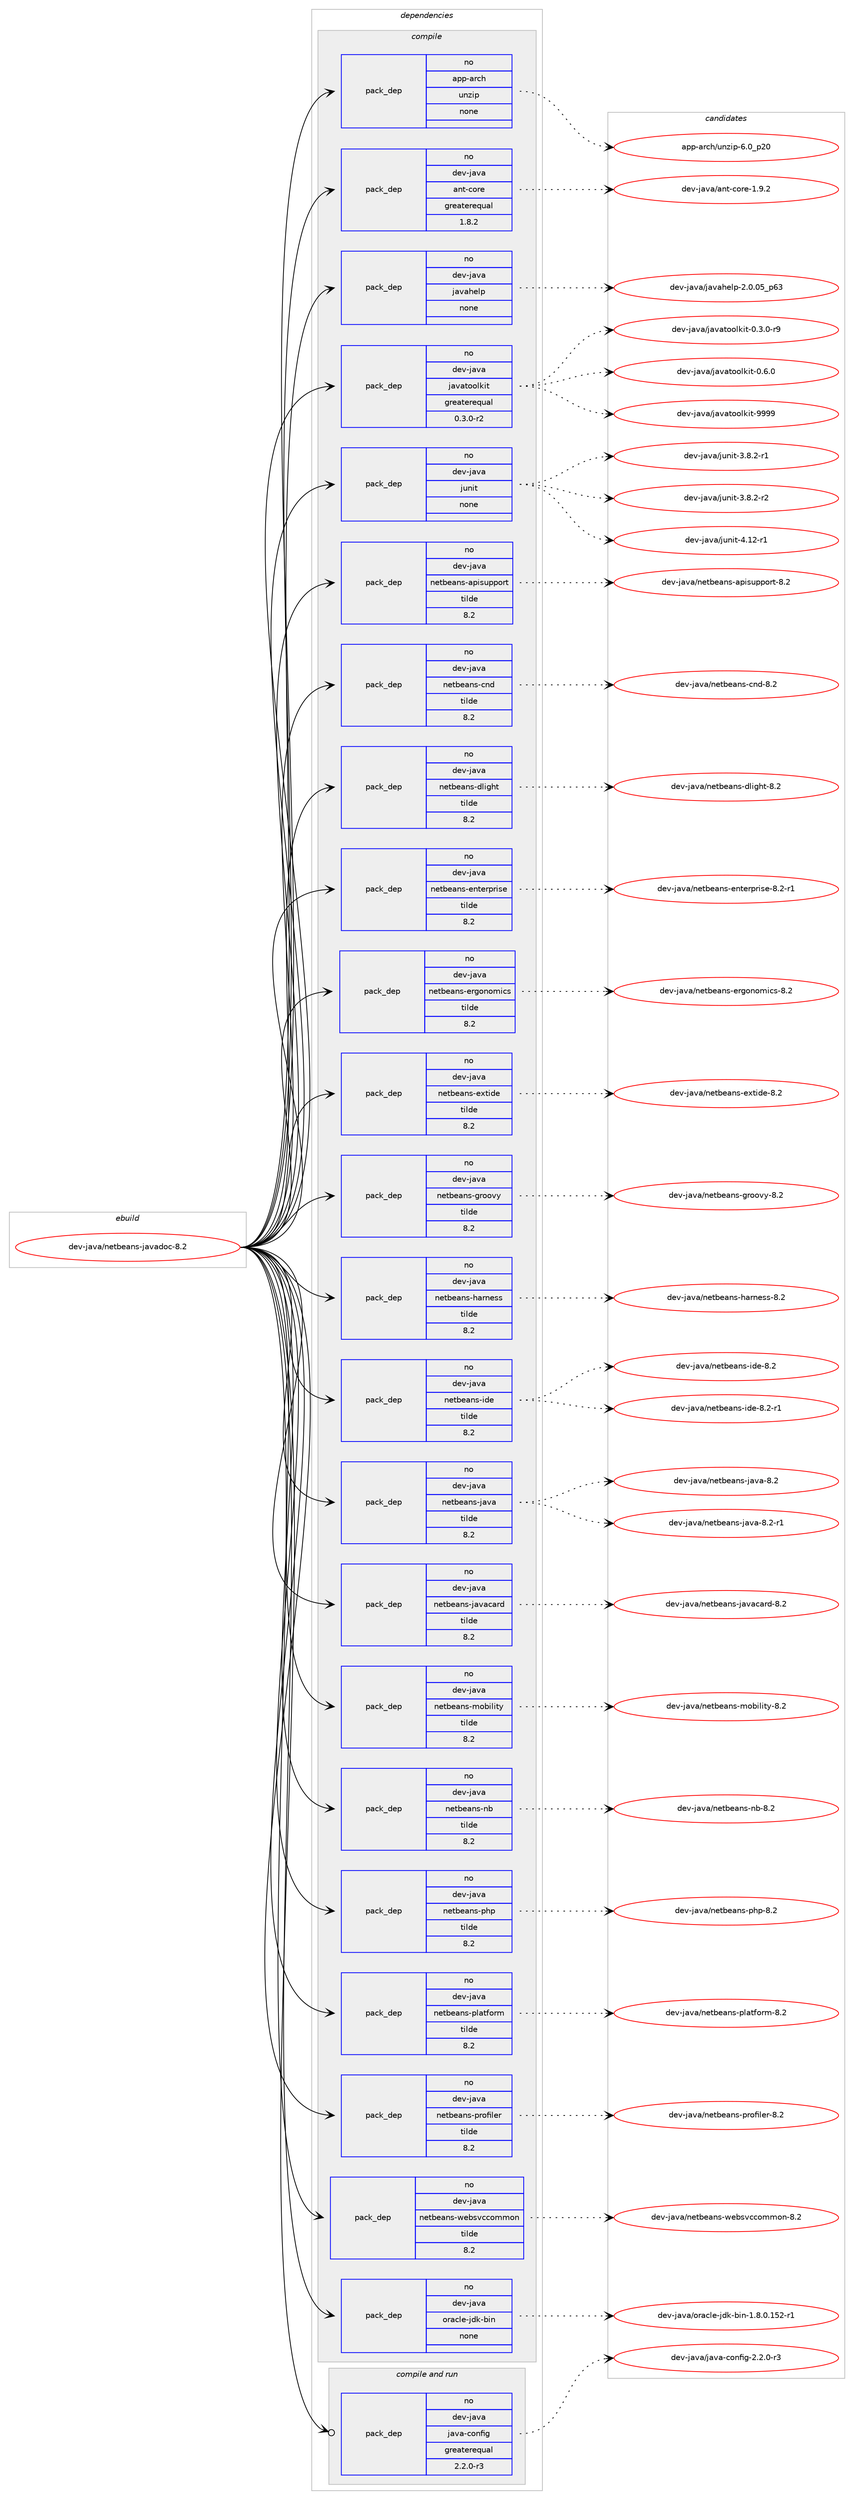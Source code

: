 digraph prolog {

# *************
# Graph options
# *************

newrank=true;
concentrate=true;
compound=true;
graph [rankdir=LR,fontname=Helvetica,fontsize=10,ranksep=1.5];#, ranksep=2.5, nodesep=0.2];
edge  [arrowhead=vee];
node  [fontname=Helvetica,fontsize=10];

# **********
# The ebuild
# **********

subgraph cluster_leftcol {
color=gray;
rank=same;
label=<<i>ebuild</i>>;
id [label="dev-java/netbeans-javadoc-8.2", color=red, width=4, href="../dev-java/netbeans-javadoc-8.2.svg"];
}

# ****************
# The dependencies
# ****************

subgraph cluster_midcol {
color=gray;
label=<<i>dependencies</i>>;
subgraph cluster_compile {
fillcolor="#eeeeee";
style=filled;
label=<<i>compile</i>>;
subgraph pack78277 {
dependency103711 [label=<<TABLE BORDER="0" CELLBORDER="1" CELLSPACING="0" CELLPADDING="4" WIDTH="220"><TR><TD ROWSPAN="6" CELLPADDING="30">pack_dep</TD></TR><TR><TD WIDTH="110">no</TD></TR><TR><TD>app-arch</TD></TR><TR><TD>unzip</TD></TR><TR><TD>none</TD></TR><TR><TD></TD></TR></TABLE>>, shape=none, color=blue];
}
id:e -> dependency103711:w [weight=20,style="solid",arrowhead="vee"];
subgraph pack78278 {
dependency103712 [label=<<TABLE BORDER="0" CELLBORDER="1" CELLSPACING="0" CELLPADDING="4" WIDTH="220"><TR><TD ROWSPAN="6" CELLPADDING="30">pack_dep</TD></TR><TR><TD WIDTH="110">no</TD></TR><TR><TD>dev-java</TD></TR><TR><TD>ant-core</TD></TR><TR><TD>greaterequal</TD></TR><TR><TD>1.8.2</TD></TR></TABLE>>, shape=none, color=blue];
}
id:e -> dependency103712:w [weight=20,style="solid",arrowhead="vee"];
subgraph pack78279 {
dependency103713 [label=<<TABLE BORDER="0" CELLBORDER="1" CELLSPACING="0" CELLPADDING="4" WIDTH="220"><TR><TD ROWSPAN="6" CELLPADDING="30">pack_dep</TD></TR><TR><TD WIDTH="110">no</TD></TR><TR><TD>dev-java</TD></TR><TR><TD>javahelp</TD></TR><TR><TD>none</TD></TR><TR><TD></TD></TR></TABLE>>, shape=none, color=blue];
}
id:e -> dependency103713:w [weight=20,style="solid",arrowhead="vee"];
subgraph pack78280 {
dependency103714 [label=<<TABLE BORDER="0" CELLBORDER="1" CELLSPACING="0" CELLPADDING="4" WIDTH="220"><TR><TD ROWSPAN="6" CELLPADDING="30">pack_dep</TD></TR><TR><TD WIDTH="110">no</TD></TR><TR><TD>dev-java</TD></TR><TR><TD>javatoolkit</TD></TR><TR><TD>greaterequal</TD></TR><TR><TD>0.3.0-r2</TD></TR></TABLE>>, shape=none, color=blue];
}
id:e -> dependency103714:w [weight=20,style="solid",arrowhead="vee"];
subgraph pack78281 {
dependency103715 [label=<<TABLE BORDER="0" CELLBORDER="1" CELLSPACING="0" CELLPADDING="4" WIDTH="220"><TR><TD ROWSPAN="6" CELLPADDING="30">pack_dep</TD></TR><TR><TD WIDTH="110">no</TD></TR><TR><TD>dev-java</TD></TR><TR><TD>junit</TD></TR><TR><TD>none</TD></TR><TR><TD></TD></TR></TABLE>>, shape=none, color=blue];
}
id:e -> dependency103715:w [weight=20,style="solid",arrowhead="vee"];
subgraph pack78282 {
dependency103716 [label=<<TABLE BORDER="0" CELLBORDER="1" CELLSPACING="0" CELLPADDING="4" WIDTH="220"><TR><TD ROWSPAN="6" CELLPADDING="30">pack_dep</TD></TR><TR><TD WIDTH="110">no</TD></TR><TR><TD>dev-java</TD></TR><TR><TD>netbeans-apisupport</TD></TR><TR><TD>tilde</TD></TR><TR><TD>8.2</TD></TR></TABLE>>, shape=none, color=blue];
}
id:e -> dependency103716:w [weight=20,style="solid",arrowhead="vee"];
subgraph pack78283 {
dependency103717 [label=<<TABLE BORDER="0" CELLBORDER="1" CELLSPACING="0" CELLPADDING="4" WIDTH="220"><TR><TD ROWSPAN="6" CELLPADDING="30">pack_dep</TD></TR><TR><TD WIDTH="110">no</TD></TR><TR><TD>dev-java</TD></TR><TR><TD>netbeans-cnd</TD></TR><TR><TD>tilde</TD></TR><TR><TD>8.2</TD></TR></TABLE>>, shape=none, color=blue];
}
id:e -> dependency103717:w [weight=20,style="solid",arrowhead="vee"];
subgraph pack78284 {
dependency103718 [label=<<TABLE BORDER="0" CELLBORDER="1" CELLSPACING="0" CELLPADDING="4" WIDTH="220"><TR><TD ROWSPAN="6" CELLPADDING="30">pack_dep</TD></TR><TR><TD WIDTH="110">no</TD></TR><TR><TD>dev-java</TD></TR><TR><TD>netbeans-dlight</TD></TR><TR><TD>tilde</TD></TR><TR><TD>8.2</TD></TR></TABLE>>, shape=none, color=blue];
}
id:e -> dependency103718:w [weight=20,style="solid",arrowhead="vee"];
subgraph pack78285 {
dependency103719 [label=<<TABLE BORDER="0" CELLBORDER="1" CELLSPACING="0" CELLPADDING="4" WIDTH="220"><TR><TD ROWSPAN="6" CELLPADDING="30">pack_dep</TD></TR><TR><TD WIDTH="110">no</TD></TR><TR><TD>dev-java</TD></TR><TR><TD>netbeans-enterprise</TD></TR><TR><TD>tilde</TD></TR><TR><TD>8.2</TD></TR></TABLE>>, shape=none, color=blue];
}
id:e -> dependency103719:w [weight=20,style="solid",arrowhead="vee"];
subgraph pack78286 {
dependency103720 [label=<<TABLE BORDER="0" CELLBORDER="1" CELLSPACING="0" CELLPADDING="4" WIDTH="220"><TR><TD ROWSPAN="6" CELLPADDING="30">pack_dep</TD></TR><TR><TD WIDTH="110">no</TD></TR><TR><TD>dev-java</TD></TR><TR><TD>netbeans-ergonomics</TD></TR><TR><TD>tilde</TD></TR><TR><TD>8.2</TD></TR></TABLE>>, shape=none, color=blue];
}
id:e -> dependency103720:w [weight=20,style="solid",arrowhead="vee"];
subgraph pack78287 {
dependency103721 [label=<<TABLE BORDER="0" CELLBORDER="1" CELLSPACING="0" CELLPADDING="4" WIDTH="220"><TR><TD ROWSPAN="6" CELLPADDING="30">pack_dep</TD></TR><TR><TD WIDTH="110">no</TD></TR><TR><TD>dev-java</TD></TR><TR><TD>netbeans-extide</TD></TR><TR><TD>tilde</TD></TR><TR><TD>8.2</TD></TR></TABLE>>, shape=none, color=blue];
}
id:e -> dependency103721:w [weight=20,style="solid",arrowhead="vee"];
subgraph pack78288 {
dependency103722 [label=<<TABLE BORDER="0" CELLBORDER="1" CELLSPACING="0" CELLPADDING="4" WIDTH="220"><TR><TD ROWSPAN="6" CELLPADDING="30">pack_dep</TD></TR><TR><TD WIDTH="110">no</TD></TR><TR><TD>dev-java</TD></TR><TR><TD>netbeans-groovy</TD></TR><TR><TD>tilde</TD></TR><TR><TD>8.2</TD></TR></TABLE>>, shape=none, color=blue];
}
id:e -> dependency103722:w [weight=20,style="solid",arrowhead="vee"];
subgraph pack78289 {
dependency103723 [label=<<TABLE BORDER="0" CELLBORDER="1" CELLSPACING="0" CELLPADDING="4" WIDTH="220"><TR><TD ROWSPAN="6" CELLPADDING="30">pack_dep</TD></TR><TR><TD WIDTH="110">no</TD></TR><TR><TD>dev-java</TD></TR><TR><TD>netbeans-harness</TD></TR><TR><TD>tilde</TD></TR><TR><TD>8.2</TD></TR></TABLE>>, shape=none, color=blue];
}
id:e -> dependency103723:w [weight=20,style="solid",arrowhead="vee"];
subgraph pack78290 {
dependency103724 [label=<<TABLE BORDER="0" CELLBORDER="1" CELLSPACING="0" CELLPADDING="4" WIDTH="220"><TR><TD ROWSPAN="6" CELLPADDING="30">pack_dep</TD></TR><TR><TD WIDTH="110">no</TD></TR><TR><TD>dev-java</TD></TR><TR><TD>netbeans-ide</TD></TR><TR><TD>tilde</TD></TR><TR><TD>8.2</TD></TR></TABLE>>, shape=none, color=blue];
}
id:e -> dependency103724:w [weight=20,style="solid",arrowhead="vee"];
subgraph pack78291 {
dependency103725 [label=<<TABLE BORDER="0" CELLBORDER="1" CELLSPACING="0" CELLPADDING="4" WIDTH="220"><TR><TD ROWSPAN="6" CELLPADDING="30">pack_dep</TD></TR><TR><TD WIDTH="110">no</TD></TR><TR><TD>dev-java</TD></TR><TR><TD>netbeans-java</TD></TR><TR><TD>tilde</TD></TR><TR><TD>8.2</TD></TR></TABLE>>, shape=none, color=blue];
}
id:e -> dependency103725:w [weight=20,style="solid",arrowhead="vee"];
subgraph pack78292 {
dependency103726 [label=<<TABLE BORDER="0" CELLBORDER="1" CELLSPACING="0" CELLPADDING="4" WIDTH="220"><TR><TD ROWSPAN="6" CELLPADDING="30">pack_dep</TD></TR><TR><TD WIDTH="110">no</TD></TR><TR><TD>dev-java</TD></TR><TR><TD>netbeans-javacard</TD></TR><TR><TD>tilde</TD></TR><TR><TD>8.2</TD></TR></TABLE>>, shape=none, color=blue];
}
id:e -> dependency103726:w [weight=20,style="solid",arrowhead="vee"];
subgraph pack78293 {
dependency103727 [label=<<TABLE BORDER="0" CELLBORDER="1" CELLSPACING="0" CELLPADDING="4" WIDTH="220"><TR><TD ROWSPAN="6" CELLPADDING="30">pack_dep</TD></TR><TR><TD WIDTH="110">no</TD></TR><TR><TD>dev-java</TD></TR><TR><TD>netbeans-mobility</TD></TR><TR><TD>tilde</TD></TR><TR><TD>8.2</TD></TR></TABLE>>, shape=none, color=blue];
}
id:e -> dependency103727:w [weight=20,style="solid",arrowhead="vee"];
subgraph pack78294 {
dependency103728 [label=<<TABLE BORDER="0" CELLBORDER="1" CELLSPACING="0" CELLPADDING="4" WIDTH="220"><TR><TD ROWSPAN="6" CELLPADDING="30">pack_dep</TD></TR><TR><TD WIDTH="110">no</TD></TR><TR><TD>dev-java</TD></TR><TR><TD>netbeans-nb</TD></TR><TR><TD>tilde</TD></TR><TR><TD>8.2</TD></TR></TABLE>>, shape=none, color=blue];
}
id:e -> dependency103728:w [weight=20,style="solid",arrowhead="vee"];
subgraph pack78295 {
dependency103729 [label=<<TABLE BORDER="0" CELLBORDER="1" CELLSPACING="0" CELLPADDING="4" WIDTH="220"><TR><TD ROWSPAN="6" CELLPADDING="30">pack_dep</TD></TR><TR><TD WIDTH="110">no</TD></TR><TR><TD>dev-java</TD></TR><TR><TD>netbeans-php</TD></TR><TR><TD>tilde</TD></TR><TR><TD>8.2</TD></TR></TABLE>>, shape=none, color=blue];
}
id:e -> dependency103729:w [weight=20,style="solid",arrowhead="vee"];
subgraph pack78296 {
dependency103730 [label=<<TABLE BORDER="0" CELLBORDER="1" CELLSPACING="0" CELLPADDING="4" WIDTH="220"><TR><TD ROWSPAN="6" CELLPADDING="30">pack_dep</TD></TR><TR><TD WIDTH="110">no</TD></TR><TR><TD>dev-java</TD></TR><TR><TD>netbeans-platform</TD></TR><TR><TD>tilde</TD></TR><TR><TD>8.2</TD></TR></TABLE>>, shape=none, color=blue];
}
id:e -> dependency103730:w [weight=20,style="solid",arrowhead="vee"];
subgraph pack78297 {
dependency103731 [label=<<TABLE BORDER="0" CELLBORDER="1" CELLSPACING="0" CELLPADDING="4" WIDTH="220"><TR><TD ROWSPAN="6" CELLPADDING="30">pack_dep</TD></TR><TR><TD WIDTH="110">no</TD></TR><TR><TD>dev-java</TD></TR><TR><TD>netbeans-profiler</TD></TR><TR><TD>tilde</TD></TR><TR><TD>8.2</TD></TR></TABLE>>, shape=none, color=blue];
}
id:e -> dependency103731:w [weight=20,style="solid",arrowhead="vee"];
subgraph pack78298 {
dependency103732 [label=<<TABLE BORDER="0" CELLBORDER="1" CELLSPACING="0" CELLPADDING="4" WIDTH="220"><TR><TD ROWSPAN="6" CELLPADDING="30">pack_dep</TD></TR><TR><TD WIDTH="110">no</TD></TR><TR><TD>dev-java</TD></TR><TR><TD>netbeans-websvccommon</TD></TR><TR><TD>tilde</TD></TR><TR><TD>8.2</TD></TR></TABLE>>, shape=none, color=blue];
}
id:e -> dependency103732:w [weight=20,style="solid",arrowhead="vee"];
subgraph pack78299 {
dependency103733 [label=<<TABLE BORDER="0" CELLBORDER="1" CELLSPACING="0" CELLPADDING="4" WIDTH="220"><TR><TD ROWSPAN="6" CELLPADDING="30">pack_dep</TD></TR><TR><TD WIDTH="110">no</TD></TR><TR><TD>dev-java</TD></TR><TR><TD>oracle-jdk-bin</TD></TR><TR><TD>none</TD></TR><TR><TD></TD></TR></TABLE>>, shape=none, color=blue];
}
id:e -> dependency103733:w [weight=20,style="solid",arrowhead="vee"];
}
subgraph cluster_compileandrun {
fillcolor="#eeeeee";
style=filled;
label=<<i>compile and run</i>>;
subgraph pack78300 {
dependency103734 [label=<<TABLE BORDER="0" CELLBORDER="1" CELLSPACING="0" CELLPADDING="4" WIDTH="220"><TR><TD ROWSPAN="6" CELLPADDING="30">pack_dep</TD></TR><TR><TD WIDTH="110">no</TD></TR><TR><TD>dev-java</TD></TR><TR><TD>java-config</TD></TR><TR><TD>greaterequal</TD></TR><TR><TD>2.2.0-r3</TD></TR></TABLE>>, shape=none, color=blue];
}
id:e -> dependency103734:w [weight=20,style="solid",arrowhead="odotvee"];
}
subgraph cluster_run {
fillcolor="#eeeeee";
style=filled;
label=<<i>run</i>>;
}
}

# **************
# The candidates
# **************

subgraph cluster_choices {
rank=same;
color=gray;
label=<<i>candidates</i>>;

subgraph choice78277 {
color=black;
nodesep=1;
choice971121124597114991044711711012210511245544648951125048 [label="app-arch/unzip-6.0_p20", color=red, width=4,href="../app-arch/unzip-6.0_p20.svg"];
dependency103711:e -> choice971121124597114991044711711012210511245544648951125048:w [style=dotted,weight="100"];
}
subgraph choice78278 {
color=black;
nodesep=1;
choice10010111845106971189747971101164599111114101454946574650 [label="dev-java/ant-core-1.9.2", color=red, width=4,href="../dev-java/ant-core-1.9.2.svg"];
dependency103712:e -> choice10010111845106971189747971101164599111114101454946574650:w [style=dotted,weight="100"];
}
subgraph choice78279 {
color=black;
nodesep=1;
choice10010111845106971189747106971189710410110811245504648464853951125451 [label="dev-java/javahelp-2.0.05_p63", color=red, width=4,href="../dev-java/javahelp-2.0.05_p63.svg"];
dependency103713:e -> choice10010111845106971189747106971189710410110811245504648464853951125451:w [style=dotted,weight="100"];
}
subgraph choice78280 {
color=black;
nodesep=1;
choice1001011184510697118974710697118971161111111081071051164548465146484511457 [label="dev-java/javatoolkit-0.3.0-r9", color=red, width=4,href="../dev-java/javatoolkit-0.3.0-r9.svg"];
choice100101118451069711897471069711897116111111108107105116454846544648 [label="dev-java/javatoolkit-0.6.0", color=red, width=4,href="../dev-java/javatoolkit-0.6.0.svg"];
choice1001011184510697118974710697118971161111111081071051164557575757 [label="dev-java/javatoolkit-9999", color=red, width=4,href="../dev-java/javatoolkit-9999.svg"];
dependency103714:e -> choice1001011184510697118974710697118971161111111081071051164548465146484511457:w [style=dotted,weight="100"];
dependency103714:e -> choice100101118451069711897471069711897116111111108107105116454846544648:w [style=dotted,weight="100"];
dependency103714:e -> choice1001011184510697118974710697118971161111111081071051164557575757:w [style=dotted,weight="100"];
}
subgraph choice78281 {
color=black;
nodesep=1;
choice100101118451069711897471061171101051164551465646504511449 [label="dev-java/junit-3.8.2-r1", color=red, width=4,href="../dev-java/junit-3.8.2-r1.svg"];
choice100101118451069711897471061171101051164551465646504511450 [label="dev-java/junit-3.8.2-r2", color=red, width=4,href="../dev-java/junit-3.8.2-r2.svg"];
choice1001011184510697118974710611711010511645524649504511449 [label="dev-java/junit-4.12-r1", color=red, width=4,href="../dev-java/junit-4.12-r1.svg"];
dependency103715:e -> choice100101118451069711897471061171101051164551465646504511449:w [style=dotted,weight="100"];
dependency103715:e -> choice100101118451069711897471061171101051164551465646504511450:w [style=dotted,weight="100"];
dependency103715:e -> choice1001011184510697118974710611711010511645524649504511449:w [style=dotted,weight="100"];
}
subgraph choice78282 {
color=black;
nodesep=1;
choice100101118451069711897471101011169810197110115459711210511511711211211111411645564650 [label="dev-java/netbeans-apisupport-8.2", color=red, width=4,href="../dev-java/netbeans-apisupport-8.2.svg"];
dependency103716:e -> choice100101118451069711897471101011169810197110115459711210511511711211211111411645564650:w [style=dotted,weight="100"];
}
subgraph choice78283 {
color=black;
nodesep=1;
choice100101118451069711897471101011169810197110115459911010045564650 [label="dev-java/netbeans-cnd-8.2", color=red, width=4,href="../dev-java/netbeans-cnd-8.2.svg"];
dependency103717:e -> choice100101118451069711897471101011169810197110115459911010045564650:w [style=dotted,weight="100"];
}
subgraph choice78284 {
color=black;
nodesep=1;
choice1001011184510697118974711010111698101971101154510010810510310411645564650 [label="dev-java/netbeans-dlight-8.2", color=red, width=4,href="../dev-java/netbeans-dlight-8.2.svg"];
dependency103718:e -> choice1001011184510697118974711010111698101971101154510010810510310411645564650:w [style=dotted,weight="100"];
}
subgraph choice78285 {
color=black;
nodesep=1;
choice10010111845106971189747110101116981019711011545101110116101114112114105115101455646504511449 [label="dev-java/netbeans-enterprise-8.2-r1", color=red, width=4,href="../dev-java/netbeans-enterprise-8.2-r1.svg"];
dependency103719:e -> choice10010111845106971189747110101116981019711011545101110116101114112114105115101455646504511449:w [style=dotted,weight="100"];
}
subgraph choice78286 {
color=black;
nodesep=1;
choice100101118451069711897471101011169810197110115451011141031111101111091059911545564650 [label="dev-java/netbeans-ergonomics-8.2", color=red, width=4,href="../dev-java/netbeans-ergonomics-8.2.svg"];
dependency103720:e -> choice100101118451069711897471101011169810197110115451011141031111101111091059911545564650:w [style=dotted,weight="100"];
}
subgraph choice78287 {
color=black;
nodesep=1;
choice1001011184510697118974711010111698101971101154510112011610510010145564650 [label="dev-java/netbeans-extide-8.2", color=red, width=4,href="../dev-java/netbeans-extide-8.2.svg"];
dependency103721:e -> choice1001011184510697118974711010111698101971101154510112011610510010145564650:w [style=dotted,weight="100"];
}
subgraph choice78288 {
color=black;
nodesep=1;
choice1001011184510697118974711010111698101971101154510311411111111812145564650 [label="dev-java/netbeans-groovy-8.2", color=red, width=4,href="../dev-java/netbeans-groovy-8.2.svg"];
dependency103722:e -> choice1001011184510697118974711010111698101971101154510311411111111812145564650:w [style=dotted,weight="100"];
}
subgraph choice78289 {
color=black;
nodesep=1;
choice100101118451069711897471101011169810197110115451049711411010111511545564650 [label="dev-java/netbeans-harness-8.2", color=red, width=4,href="../dev-java/netbeans-harness-8.2.svg"];
dependency103723:e -> choice100101118451069711897471101011169810197110115451049711411010111511545564650:w [style=dotted,weight="100"];
}
subgraph choice78290 {
color=black;
nodesep=1;
choice1001011184510697118974711010111698101971101154510510010145564650 [label="dev-java/netbeans-ide-8.2", color=red, width=4,href="../dev-java/netbeans-ide-8.2.svg"];
choice10010111845106971189747110101116981019711011545105100101455646504511449 [label="dev-java/netbeans-ide-8.2-r1", color=red, width=4,href="../dev-java/netbeans-ide-8.2-r1.svg"];
dependency103724:e -> choice1001011184510697118974711010111698101971101154510510010145564650:w [style=dotted,weight="100"];
dependency103724:e -> choice10010111845106971189747110101116981019711011545105100101455646504511449:w [style=dotted,weight="100"];
}
subgraph choice78291 {
color=black;
nodesep=1;
choice10010111845106971189747110101116981019711011545106971189745564650 [label="dev-java/netbeans-java-8.2", color=red, width=4,href="../dev-java/netbeans-java-8.2.svg"];
choice100101118451069711897471101011169810197110115451069711897455646504511449 [label="dev-java/netbeans-java-8.2-r1", color=red, width=4,href="../dev-java/netbeans-java-8.2-r1.svg"];
dependency103725:e -> choice10010111845106971189747110101116981019711011545106971189745564650:w [style=dotted,weight="100"];
dependency103725:e -> choice100101118451069711897471101011169810197110115451069711897455646504511449:w [style=dotted,weight="100"];
}
subgraph choice78292 {
color=black;
nodesep=1;
choice100101118451069711897471101011169810197110115451069711897999711410045564650 [label="dev-java/netbeans-javacard-8.2", color=red, width=4,href="../dev-java/netbeans-javacard-8.2.svg"];
dependency103726:e -> choice100101118451069711897471101011169810197110115451069711897999711410045564650:w [style=dotted,weight="100"];
}
subgraph choice78293 {
color=black;
nodesep=1;
choice100101118451069711897471101011169810197110115451091119810510810511612145564650 [label="dev-java/netbeans-mobility-8.2", color=red, width=4,href="../dev-java/netbeans-mobility-8.2.svg"];
dependency103727:e -> choice100101118451069711897471101011169810197110115451091119810510810511612145564650:w [style=dotted,weight="100"];
}
subgraph choice78294 {
color=black;
nodesep=1;
choice100101118451069711897471101011169810197110115451109845564650 [label="dev-java/netbeans-nb-8.2", color=red, width=4,href="../dev-java/netbeans-nb-8.2.svg"];
dependency103728:e -> choice100101118451069711897471101011169810197110115451109845564650:w [style=dotted,weight="100"];
}
subgraph choice78295 {
color=black;
nodesep=1;
choice1001011184510697118974711010111698101971101154511210411245564650 [label="dev-java/netbeans-php-8.2", color=red, width=4,href="../dev-java/netbeans-php-8.2.svg"];
dependency103729:e -> choice1001011184510697118974711010111698101971101154511210411245564650:w [style=dotted,weight="100"];
}
subgraph choice78296 {
color=black;
nodesep=1;
choice100101118451069711897471101011169810197110115451121089711610211111410945564650 [label="dev-java/netbeans-platform-8.2", color=red, width=4,href="../dev-java/netbeans-platform-8.2.svg"];
dependency103730:e -> choice100101118451069711897471101011169810197110115451121089711610211111410945564650:w [style=dotted,weight="100"];
}
subgraph choice78297 {
color=black;
nodesep=1;
choice1001011184510697118974711010111698101971101154511211411110210510810111445564650 [label="dev-java/netbeans-profiler-8.2", color=red, width=4,href="../dev-java/netbeans-profiler-8.2.svg"];
dependency103731:e -> choice1001011184510697118974711010111698101971101154511211411110210510810111445564650:w [style=dotted,weight="100"];
}
subgraph choice78298 {
color=black;
nodesep=1;
choice1001011184510697118974711010111698101971101154511910198115118999911110910911111045564650 [label="dev-java/netbeans-websvccommon-8.2", color=red, width=4,href="../dev-java/netbeans-websvccommon-8.2.svg"];
dependency103732:e -> choice1001011184510697118974711010111698101971101154511910198115118999911110910911111045564650:w [style=dotted,weight="100"];
}
subgraph choice78299 {
color=black;
nodesep=1;
choice100101118451069711897471111149799108101451061001074598105110454946564648464953504511449 [label="dev-java/oracle-jdk-bin-1.8.0.152-r1", color=red, width=4,href="../dev-java/oracle-jdk-bin-1.8.0.152-r1.svg"];
dependency103733:e -> choice100101118451069711897471111149799108101451061001074598105110454946564648464953504511449:w [style=dotted,weight="100"];
}
subgraph choice78300 {
color=black;
nodesep=1;
choice10010111845106971189747106971189745991111101021051034550465046484511451 [label="dev-java/java-config-2.2.0-r3", color=red, width=4,href="../dev-java/java-config-2.2.0-r3.svg"];
dependency103734:e -> choice10010111845106971189747106971189745991111101021051034550465046484511451:w [style=dotted,weight="100"];
}
}

}

